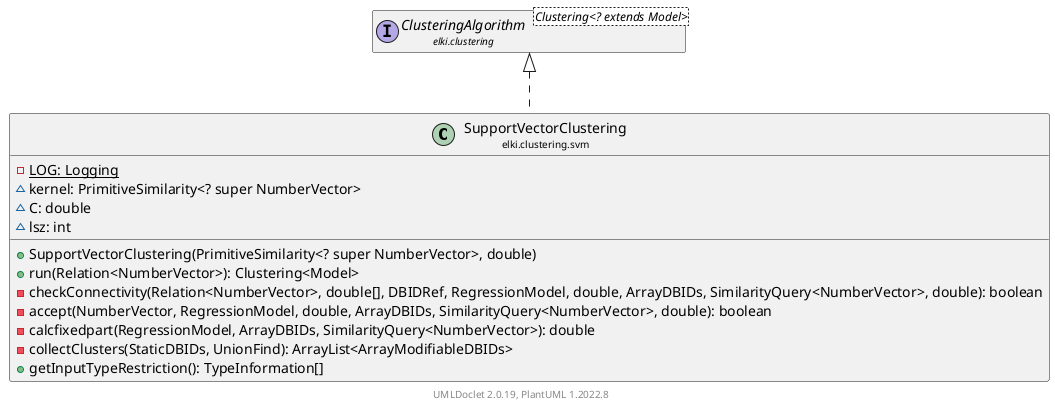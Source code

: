 @startuml
    remove .*\.(Instance|Par|Parameterizer|Factory)$
    set namespaceSeparator none
    hide empty fields
    hide empty methods

    class "<size:14>SupportVectorClustering\n<size:10>elki.clustering.svm" as elki.clustering.svm.SupportVectorClustering [[SupportVectorClustering.html]] {
        {static} -LOG: Logging
        ~kernel: PrimitiveSimilarity<? super NumberVector>
        ~C: double
        ~lsz: int
        +SupportVectorClustering(PrimitiveSimilarity<? super NumberVector>, double)
        +run(Relation<NumberVector>): Clustering<Model>
        -checkConnectivity(Relation<NumberVector>, double[], DBIDRef, RegressionModel, double, ArrayDBIDs, SimilarityQuery<NumberVector>, double): boolean
        -accept(NumberVector, RegressionModel, double, ArrayDBIDs, SimilarityQuery<NumberVector>, double): boolean
        -calcfixedpart(RegressionModel, ArrayDBIDs, SimilarityQuery<NumberVector>): double
        -collectClusters(StaticDBIDs, UnionFind): ArrayList<ArrayModifiableDBIDs>
        +getInputTypeRestriction(): TypeInformation[]
    }

    interface "<size:14>ClusteringAlgorithm\n<size:10>elki.clustering" as elki.clustering.ClusteringAlgorithm<Clustering<? extends Model>> [[../ClusteringAlgorithm.html]]
    class "<size:14>SupportVectorClustering.Par\n<size:10>elki.clustering.svm" as elki.clustering.svm.SupportVectorClustering.Par

    elki.clustering.ClusteringAlgorithm <|.. elki.clustering.svm.SupportVectorClustering
    elki.clustering.svm.SupportVectorClustering +-- elki.clustering.svm.SupportVectorClustering.Par

    center footer UMLDoclet 2.0.19, PlantUML 1.2022.8
@enduml
